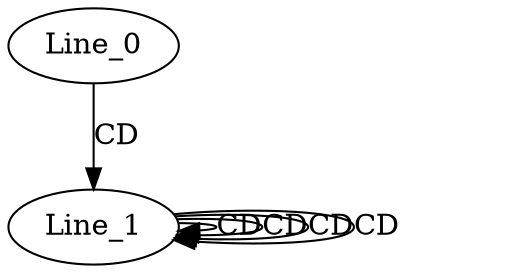 digraph G {
  Line_0;
  Line_1;
  Line_1;
  Line_1;
  Line_1;
  Line_1;
  Line_0 -> Line_1 [ label="CD" ];
  Line_1 -> Line_1 [ label="CD" ];
  Line_1 -> Line_1 [ label="CD" ];
  Line_1 -> Line_1 [ label="CD" ];
  Line_1 -> Line_1 [ label="CD" ];
}
